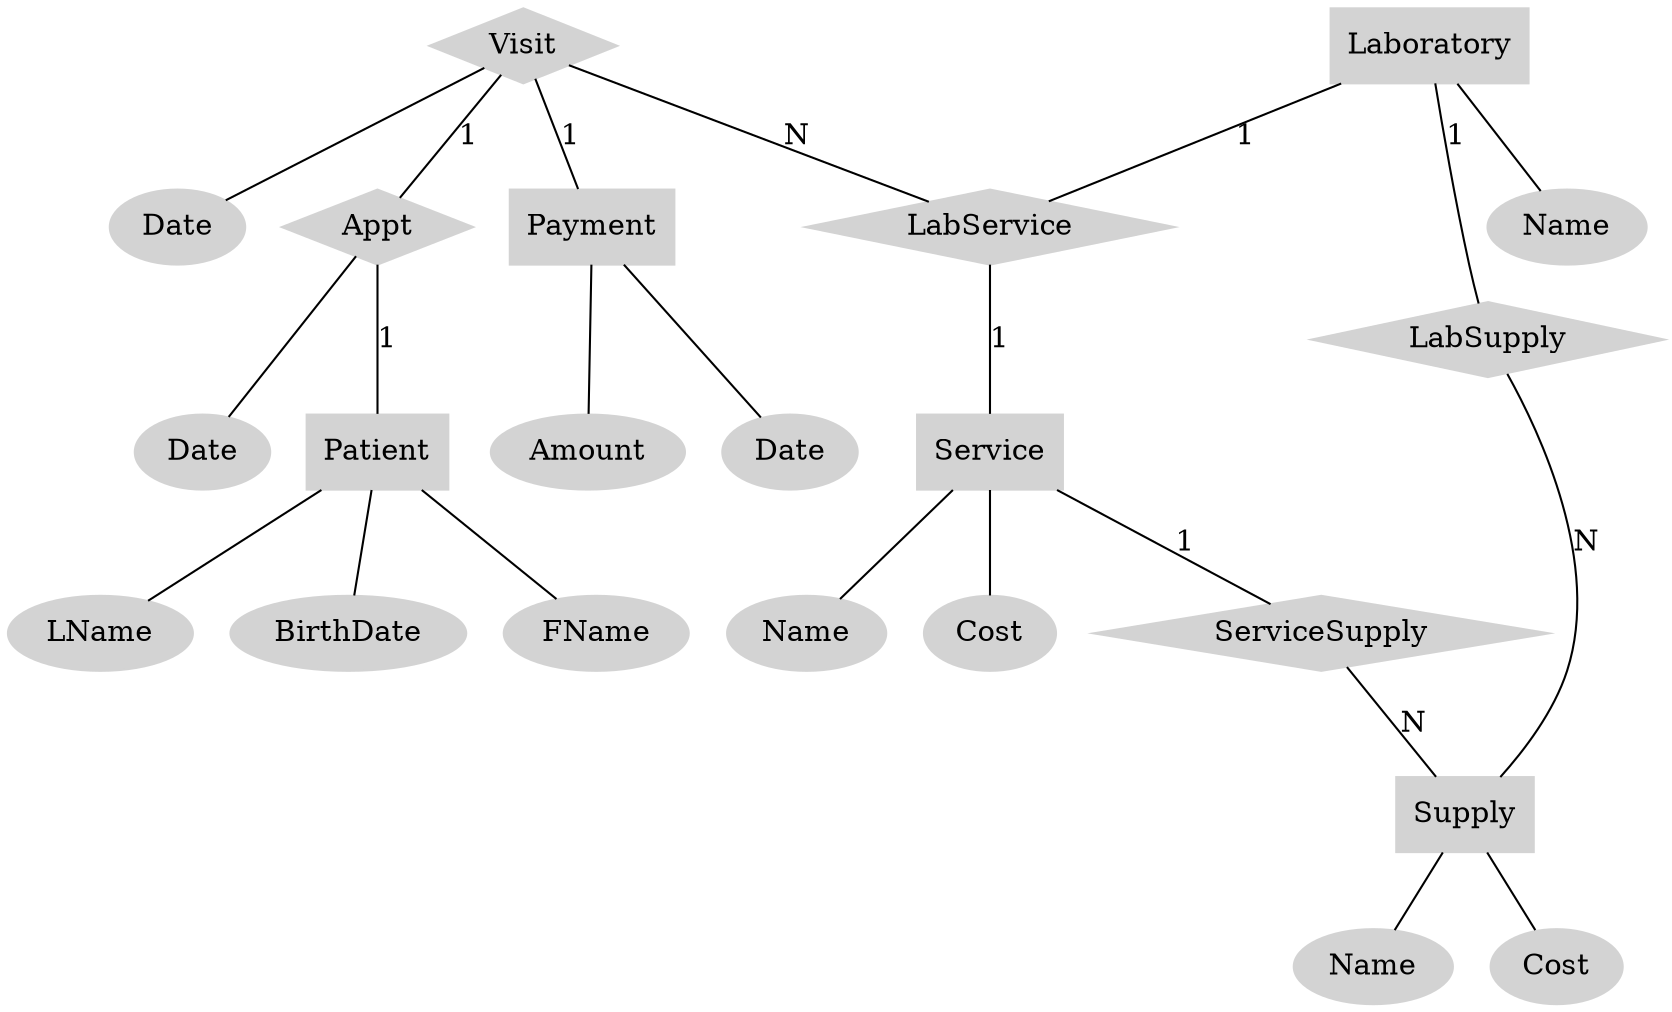 graph graphname {
    node [shape=diamond,style=filled,color=lightgrey]; Visit; ServiceSupply;
    LabService; LabSupply; Appt;
    node [shape=box]; Patient; Laboratory; Service; Supply; Payment;
    node [shape=ellipse]; {node [label="Name"] Name0; Name1; Name2;}; {node [label="Cost"] Cost0; Cost1;}; {node [label="Date"] Date0; Date1; Date2;}
    Service -- Cost0
    Service -- Name0
    Service -- ServiceSupply [label="1",len=1.00]
    ServiceSupply -- Supply  [label="N",len=1.00]
    Appt -- Patient [label="1",len=1.00];
    Appt -- Date2 
    Patient -- FName
    Patient -- LName
    Patient -- BirthDate
    Visit -- LabService [label="N",len=1.00];
    Visit -- Payment [label="1",len=1.00];
    Visit -- Date0
    Visit -- Appt [label="1",len=1.00];
    Payment -- Amount
    Payment -- Date1
    Laboratory -- LabService [label="1",len=1.00];
    LabService -- Service    [label="1",len=1.00];
    Laboratory -- LabSupply [label="1",len=1.00];
    Laboratory -- Name2
    LabSupply -- Supply    [label="N",len=1.00];
    Supply -- Cost1
    Supply -- Name1
}

